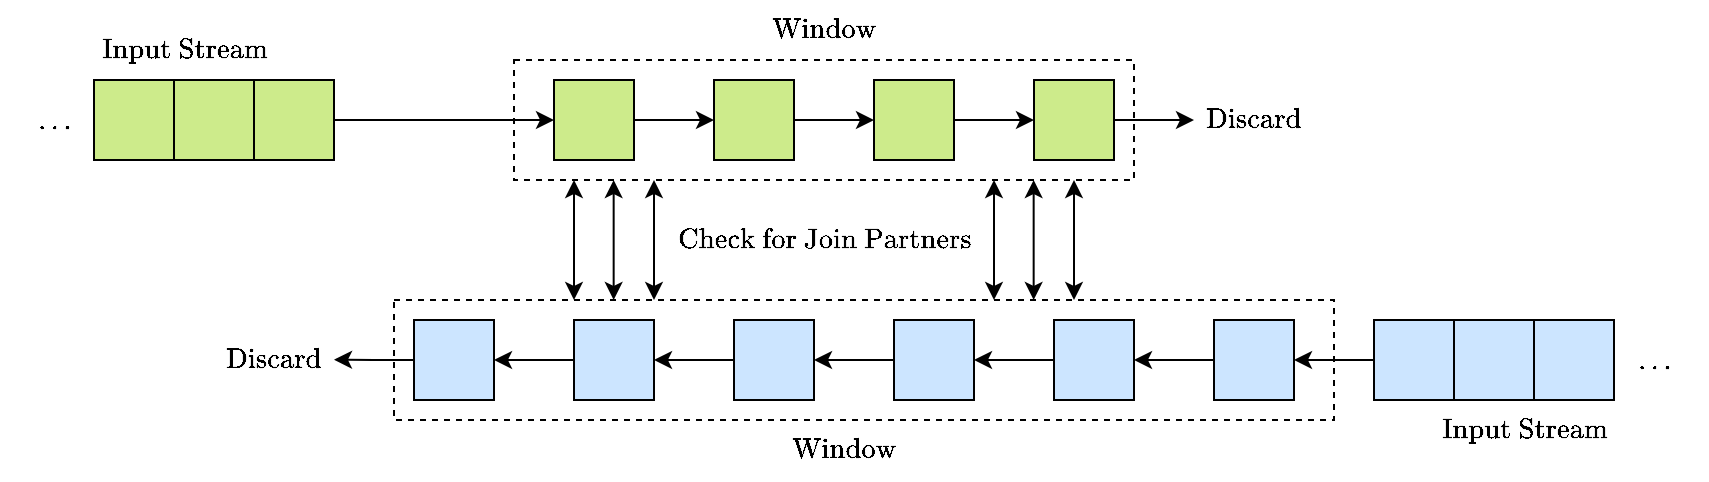 <mxfile version="20.3.0" type="device"><diagram id="sg2wWwTqGkcXpEkPELUH" name="Page-1"><mxGraphModel dx="898" dy="579" grid="1" gridSize="10" guides="1" tooltips="1" connect="1" arrows="1" fold="1" page="1" pageScale="1" pageWidth="827" pageHeight="1169" math="1" shadow="0"><root><mxCell id="0"/><mxCell id="1" parent="0"/><mxCell id="JN3sSeJAd-NE7_HMpV8j-1" value="" style="rounded=0;whiteSpace=wrap;html=1;fillColor=#cdeb8b;strokeColor=#000000;" vertex="1" parent="1"><mxGeometry x="80" y="80" width="40" height="40" as="geometry"/></mxCell><mxCell id="JN3sSeJAd-NE7_HMpV8j-2" value="" style="rounded=0;whiteSpace=wrap;html=1;fillColor=#cdeb8b;strokeColor=#000000;" vertex="1" parent="1"><mxGeometry x="120" y="80" width="40" height="40" as="geometry"/></mxCell><mxCell id="JN3sSeJAd-NE7_HMpV8j-19" style="edgeStyle=orthogonalEdgeStyle;rounded=0;orthogonalLoop=1;jettySize=auto;html=1;exitX=1;exitY=0.5;exitDx=0;exitDy=0;entryX=0;entryY=0.5;entryDx=0;entryDy=0;fillColor=#cdeb8b;strokeColor=#000000;" edge="1" parent="1" source="JN3sSeJAd-NE7_HMpV8j-3" target="JN3sSeJAd-NE7_HMpV8j-4"><mxGeometry relative="1" as="geometry"/></mxCell><mxCell id="JN3sSeJAd-NE7_HMpV8j-3" value="" style="rounded=0;whiteSpace=wrap;html=1;fillColor=#cdeb8b;strokeColor=#000000;" vertex="1" parent="1"><mxGeometry x="160" y="80" width="40" height="40" as="geometry"/></mxCell><mxCell id="JN3sSeJAd-NE7_HMpV8j-20" style="edgeStyle=orthogonalEdgeStyle;rounded=0;orthogonalLoop=1;jettySize=auto;html=1;exitX=1;exitY=0.5;exitDx=0;exitDy=0;entryX=0;entryY=0.5;entryDx=0;entryDy=0;fillColor=#cdeb8b;strokeColor=#000000;" edge="1" parent="1" source="JN3sSeJAd-NE7_HMpV8j-4" target="JN3sSeJAd-NE7_HMpV8j-5"><mxGeometry relative="1" as="geometry"/></mxCell><mxCell id="JN3sSeJAd-NE7_HMpV8j-4" value="" style="rounded=0;whiteSpace=wrap;html=1;fillColor=#cdeb8b;strokeColor=#000000;" vertex="1" parent="1"><mxGeometry x="310" y="80" width="40" height="40" as="geometry"/></mxCell><mxCell id="JN3sSeJAd-NE7_HMpV8j-21" style="edgeStyle=orthogonalEdgeStyle;rounded=0;orthogonalLoop=1;jettySize=auto;html=1;exitX=1;exitY=0.5;exitDx=0;exitDy=0;entryX=0;entryY=0.5;entryDx=0;entryDy=0;fillColor=#cdeb8b;strokeColor=#000000;" edge="1" parent="1" source="JN3sSeJAd-NE7_HMpV8j-5" target="JN3sSeJAd-NE7_HMpV8j-6"><mxGeometry relative="1" as="geometry"/></mxCell><mxCell id="JN3sSeJAd-NE7_HMpV8j-5" value="" style="rounded=0;whiteSpace=wrap;html=1;fillColor=#cdeb8b;strokeColor=#000000;" vertex="1" parent="1"><mxGeometry x="390" y="80" width="40" height="40" as="geometry"/></mxCell><mxCell id="JN3sSeJAd-NE7_HMpV8j-22" style="edgeStyle=orthogonalEdgeStyle;rounded=0;orthogonalLoop=1;jettySize=auto;html=1;exitX=1;exitY=0.5;exitDx=0;exitDy=0;entryX=0;entryY=0.5;entryDx=0;entryDy=0;fillColor=#cdeb8b;strokeColor=#000000;" edge="1" parent="1" source="JN3sSeJAd-NE7_HMpV8j-6" target="JN3sSeJAd-NE7_HMpV8j-7"><mxGeometry relative="1" as="geometry"/></mxCell><mxCell id="JN3sSeJAd-NE7_HMpV8j-6" value="" style="rounded=0;whiteSpace=wrap;html=1;fillColor=#cdeb8b;strokeColor=#000000;" vertex="1" parent="1"><mxGeometry x="470" y="80" width="40" height="40" as="geometry"/></mxCell><mxCell id="JN3sSeJAd-NE7_HMpV8j-23" style="edgeStyle=orthogonalEdgeStyle;rounded=0;orthogonalLoop=1;jettySize=auto;html=1;exitX=1;exitY=0.5;exitDx=0;exitDy=0;entryX=0;entryY=0.5;entryDx=0;entryDy=0;fillColor=#cdeb8b;strokeColor=#000000;" edge="1" parent="1" source="JN3sSeJAd-NE7_HMpV8j-7"><mxGeometry relative="1" as="geometry"><mxPoint x="630.0" y="100" as="targetPoint"/></mxGeometry></mxCell><mxCell id="JN3sSeJAd-NE7_HMpV8j-7" value="" style="rounded=0;whiteSpace=wrap;html=1;fillColor=#cdeb8b;strokeColor=#000000;" vertex="1" parent="1"><mxGeometry x="550" y="80" width="40" height="40" as="geometry"/></mxCell><mxCell id="JN3sSeJAd-NE7_HMpV8j-40" style="edgeStyle=orthogonalEdgeStyle;rounded=0;orthogonalLoop=1;jettySize=auto;html=1;exitX=0;exitY=0.5;exitDx=0;exitDy=0;strokeColor=#000000;" edge="1" parent="1" source="JN3sSeJAd-NE7_HMpV8j-10"><mxGeometry relative="1" as="geometry"><mxPoint x="200" y="219.857" as="targetPoint"/></mxGeometry></mxCell><mxCell id="JN3sSeJAd-NE7_HMpV8j-10" value="" style="rounded=0;whiteSpace=wrap;html=1;fillColor=#cce5ff;strokeColor=#000000;" vertex="1" parent="1"><mxGeometry x="240" y="200" width="40" height="40" as="geometry"/></mxCell><mxCell id="JN3sSeJAd-NE7_HMpV8j-29" style="edgeStyle=orthogonalEdgeStyle;rounded=0;orthogonalLoop=1;jettySize=auto;html=1;exitX=0;exitY=0.5;exitDx=0;exitDy=0;entryX=1;entryY=0.5;entryDx=0;entryDy=0;fillColor=#cce5ff;strokeColor=#000000;" edge="1" parent="1" source="JN3sSeJAd-NE7_HMpV8j-11" target="JN3sSeJAd-NE7_HMpV8j-10"><mxGeometry relative="1" as="geometry"/></mxCell><mxCell id="JN3sSeJAd-NE7_HMpV8j-11" value="" style="rounded=0;whiteSpace=wrap;html=1;fillColor=#cce5ff;strokeColor=#000000;" vertex="1" parent="1"><mxGeometry x="320" y="200" width="40" height="40" as="geometry"/></mxCell><mxCell id="JN3sSeJAd-NE7_HMpV8j-28" style="edgeStyle=orthogonalEdgeStyle;rounded=0;orthogonalLoop=1;jettySize=auto;html=1;exitX=0;exitY=0.5;exitDx=0;exitDy=0;entryX=1;entryY=0.5;entryDx=0;entryDy=0;fillColor=#cce5ff;strokeColor=#000000;" edge="1" parent="1" source="JN3sSeJAd-NE7_HMpV8j-12" target="JN3sSeJAd-NE7_HMpV8j-11"><mxGeometry relative="1" as="geometry"/></mxCell><mxCell id="JN3sSeJAd-NE7_HMpV8j-12" value="" style="rounded=0;whiteSpace=wrap;html=1;fillColor=#cce5ff;strokeColor=#000000;" vertex="1" parent="1"><mxGeometry x="400" y="200" width="40" height="40" as="geometry"/></mxCell><mxCell id="JN3sSeJAd-NE7_HMpV8j-27" style="edgeStyle=orthogonalEdgeStyle;rounded=0;orthogonalLoop=1;jettySize=auto;html=1;exitX=0;exitY=0.5;exitDx=0;exitDy=0;entryX=1;entryY=0.5;entryDx=0;entryDy=0;fillColor=#cce5ff;strokeColor=#000000;" edge="1" parent="1" source="JN3sSeJAd-NE7_HMpV8j-13" target="JN3sSeJAd-NE7_HMpV8j-12"><mxGeometry relative="1" as="geometry"/></mxCell><mxCell id="JN3sSeJAd-NE7_HMpV8j-13" value="" style="rounded=0;whiteSpace=wrap;html=1;fillColor=#cce5ff;strokeColor=#000000;" vertex="1" parent="1"><mxGeometry x="480" y="200" width="40" height="40" as="geometry"/></mxCell><mxCell id="JN3sSeJAd-NE7_HMpV8j-26" style="edgeStyle=orthogonalEdgeStyle;rounded=0;orthogonalLoop=1;jettySize=auto;html=1;exitX=0;exitY=0.5;exitDx=0;exitDy=0;entryX=1;entryY=0.5;entryDx=0;entryDy=0;fillColor=#cce5ff;strokeColor=#000000;" edge="1" parent="1" source="JN3sSeJAd-NE7_HMpV8j-14" target="JN3sSeJAd-NE7_HMpV8j-13"><mxGeometry relative="1" as="geometry"/></mxCell><mxCell id="JN3sSeJAd-NE7_HMpV8j-14" value="" style="rounded=0;whiteSpace=wrap;html=1;fillColor=#cce5ff;strokeColor=#000000;" vertex="1" parent="1"><mxGeometry x="560" y="200" width="40" height="40" as="geometry"/></mxCell><mxCell id="JN3sSeJAd-NE7_HMpV8j-25" style="edgeStyle=orthogonalEdgeStyle;rounded=0;orthogonalLoop=1;jettySize=auto;html=1;exitX=0;exitY=0.5;exitDx=0;exitDy=0;entryX=1;entryY=0.5;entryDx=0;entryDy=0;fillColor=#cce5ff;strokeColor=#000000;" edge="1" parent="1" source="JN3sSeJAd-NE7_HMpV8j-15" target="JN3sSeJAd-NE7_HMpV8j-14"><mxGeometry relative="1" as="geometry"/></mxCell><mxCell id="JN3sSeJAd-NE7_HMpV8j-15" value="" style="rounded=0;whiteSpace=wrap;html=1;fillColor=#cce5ff;strokeColor=#000000;" vertex="1" parent="1"><mxGeometry x="640" y="200" width="40" height="40" as="geometry"/></mxCell><mxCell id="JN3sSeJAd-NE7_HMpV8j-30" style="edgeStyle=orthogonalEdgeStyle;rounded=0;orthogonalLoop=1;jettySize=auto;html=1;exitX=0;exitY=0.5;exitDx=0;exitDy=0;entryX=1;entryY=0.5;entryDx=0;entryDy=0;fillColor=#cce5ff;strokeColor=#000000;" edge="1" parent="1" source="JN3sSeJAd-NE7_HMpV8j-16" target="JN3sSeJAd-NE7_HMpV8j-15"><mxGeometry relative="1" as="geometry"/></mxCell><mxCell id="JN3sSeJAd-NE7_HMpV8j-16" value="" style="rounded=0;whiteSpace=wrap;html=1;fillColor=#cce5ff;strokeColor=#000000;" vertex="1" parent="1"><mxGeometry x="720" y="200" width="40" height="40" as="geometry"/></mxCell><mxCell id="JN3sSeJAd-NE7_HMpV8j-17" value="" style="rounded=0;whiteSpace=wrap;html=1;fillColor=#cce5ff;strokeColor=#000000;" vertex="1" parent="1"><mxGeometry x="760" y="200" width="40" height="40" as="geometry"/></mxCell><mxCell id="JN3sSeJAd-NE7_HMpV8j-18" value="" style="rounded=0;whiteSpace=wrap;html=1;fillColor=#cce5ff;strokeColor=#000000;" vertex="1" parent="1"><mxGeometry x="800" y="200" width="40" height="40" as="geometry"/></mxCell><mxCell id="JN3sSeJAd-NE7_HMpV8j-41" value="$$\text{Discard}$$" style="text;html=1;strokeColor=none;fillColor=none;align=center;verticalAlign=middle;whiteSpace=wrap;rounded=0;opacity=50;" vertex="1" parent="1"><mxGeometry x="140" y="205" width="60" height="30" as="geometry"/></mxCell><mxCell id="JN3sSeJAd-NE7_HMpV8j-42" value="$$\text{Discard}$$" style="text;html=1;strokeColor=none;fillColor=none;align=center;verticalAlign=middle;whiteSpace=wrap;rounded=0;opacity=50;" vertex="1" parent="1"><mxGeometry x="630" y="85" width="60" height="30" as="geometry"/></mxCell><mxCell id="JN3sSeJAd-NE7_HMpV8j-43" value="$$\text{Check for Join Partners}$$" style="text;html=1;strokeColor=none;fillColor=none;align=center;verticalAlign=middle;whiteSpace=wrap;rounded=0;opacity=50;" vertex="1" parent="1"><mxGeometry x="370" y="145" width="150" height="30" as="geometry"/></mxCell><mxCell id="JN3sSeJAd-NE7_HMpV8j-53" value="$$\dots$$" style="text;html=1;strokeColor=none;fillColor=none;align=center;verticalAlign=middle;whiteSpace=wrap;rounded=0;opacity=50;" vertex="1" parent="1"><mxGeometry x="50" y="85" width="20" height="30" as="geometry"/></mxCell><mxCell id="JN3sSeJAd-NE7_HMpV8j-55" value="$$\dots$$" style="text;html=1;strokeColor=none;fillColor=none;align=center;verticalAlign=middle;whiteSpace=wrap;rounded=0;opacity=50;" vertex="1" parent="1"><mxGeometry x="850" y="205" width="20" height="30" as="geometry"/></mxCell><mxCell id="JN3sSeJAd-NE7_HMpV8j-57" value="" style="rounded=0;whiteSpace=wrap;html=1;dashed=1;strokeColor=#000000;fillColor=none;" vertex="1" parent="1"><mxGeometry x="290" y="70" width="310" height="60" as="geometry"/></mxCell><mxCell id="JN3sSeJAd-NE7_HMpV8j-58" value="" style="rounded=0;whiteSpace=wrap;html=1;dashed=1;strokeColor=#000000;fillColor=none;" vertex="1" parent="1"><mxGeometry x="230" y="190" width="470" height="60" as="geometry"/></mxCell><mxCell id="JN3sSeJAd-NE7_HMpV8j-60" value="" style="endArrow=classic;html=1;rounded=0;strokeColor=#000000;startArrow=classic;startFill=1;endFill=1;" edge="1" parent="1"><mxGeometry width="50" height="50" relative="1" as="geometry"><mxPoint x="360" y="190" as="sourcePoint"/><mxPoint x="360" y="130" as="targetPoint"/></mxGeometry></mxCell><mxCell id="JN3sSeJAd-NE7_HMpV8j-61" value="" style="endArrow=classic;html=1;rounded=0;strokeColor=#000000;startArrow=classic;startFill=1;endFill=1;" edge="1" parent="1"><mxGeometry width="50" height="50" relative="1" as="geometry"><mxPoint x="339.83" y="190" as="sourcePoint"/><mxPoint x="339.83" y="130" as="targetPoint"/></mxGeometry></mxCell><mxCell id="JN3sSeJAd-NE7_HMpV8j-62" value="" style="endArrow=classic;html=1;rounded=0;strokeColor=#000000;startArrow=classic;startFill=1;endFill=1;" edge="1" parent="1"><mxGeometry width="50" height="50" relative="1" as="geometry"><mxPoint x="320.0" y="190" as="sourcePoint"/><mxPoint x="320.0" y="130" as="targetPoint"/></mxGeometry></mxCell><mxCell id="JN3sSeJAd-NE7_HMpV8j-63" value="" style="endArrow=classic;html=1;rounded=0;strokeColor=#000000;startArrow=classic;startFill=1;endFill=1;" edge="1" parent="1"><mxGeometry width="50" height="50" relative="1" as="geometry"><mxPoint x="570" y="190" as="sourcePoint"/><mxPoint x="570" y="130" as="targetPoint"/></mxGeometry></mxCell><mxCell id="JN3sSeJAd-NE7_HMpV8j-64" value="" style="endArrow=classic;html=1;rounded=0;strokeColor=#000000;startArrow=classic;startFill=1;endFill=1;" edge="1" parent="1"><mxGeometry width="50" height="50" relative="1" as="geometry"><mxPoint x="549.83" y="190" as="sourcePoint"/><mxPoint x="549.83" y="130" as="targetPoint"/></mxGeometry></mxCell><mxCell id="JN3sSeJAd-NE7_HMpV8j-65" value="" style="endArrow=classic;html=1;rounded=0;strokeColor=#000000;startArrow=classic;startFill=1;endFill=1;" edge="1" parent="1"><mxGeometry width="50" height="50" relative="1" as="geometry"><mxPoint x="530" y="190" as="sourcePoint"/><mxPoint x="530" y="130" as="targetPoint"/></mxGeometry></mxCell><mxCell id="JN3sSeJAd-NE7_HMpV8j-66" value="$$\text{Input Stream}$$" style="text;html=1;strokeColor=none;fillColor=none;align=center;verticalAlign=middle;whiteSpace=wrap;rounded=0;opacity=50;" vertex="1" parent="1"><mxGeometry x="80" y="50" width="90" height="30" as="geometry"/></mxCell><mxCell id="JN3sSeJAd-NE7_HMpV8j-67" value="$$\text{Input Stream}$$" style="text;html=1;strokeColor=none;fillColor=none;align=center;verticalAlign=middle;whiteSpace=wrap;rounded=0;opacity=50;" vertex="1" parent="1"><mxGeometry x="750" y="240" width="90" height="30" as="geometry"/></mxCell><mxCell id="JN3sSeJAd-NE7_HMpV8j-68" value="$$\text{Window}$$" style="text;html=1;strokeColor=none;fillColor=none;align=center;verticalAlign=middle;whiteSpace=wrap;rounded=0;opacity=50;" vertex="1" parent="1"><mxGeometry x="400" y="40" width="90" height="30" as="geometry"/></mxCell><mxCell id="JN3sSeJAd-NE7_HMpV8j-69" value="$$\text{Window}$$" style="text;html=1;strokeColor=none;fillColor=none;align=center;verticalAlign=middle;whiteSpace=wrap;rounded=0;opacity=50;" vertex="1" parent="1"><mxGeometry x="410" y="250" width="90" height="30" as="geometry"/></mxCell></root></mxGraphModel></diagram></mxfile>